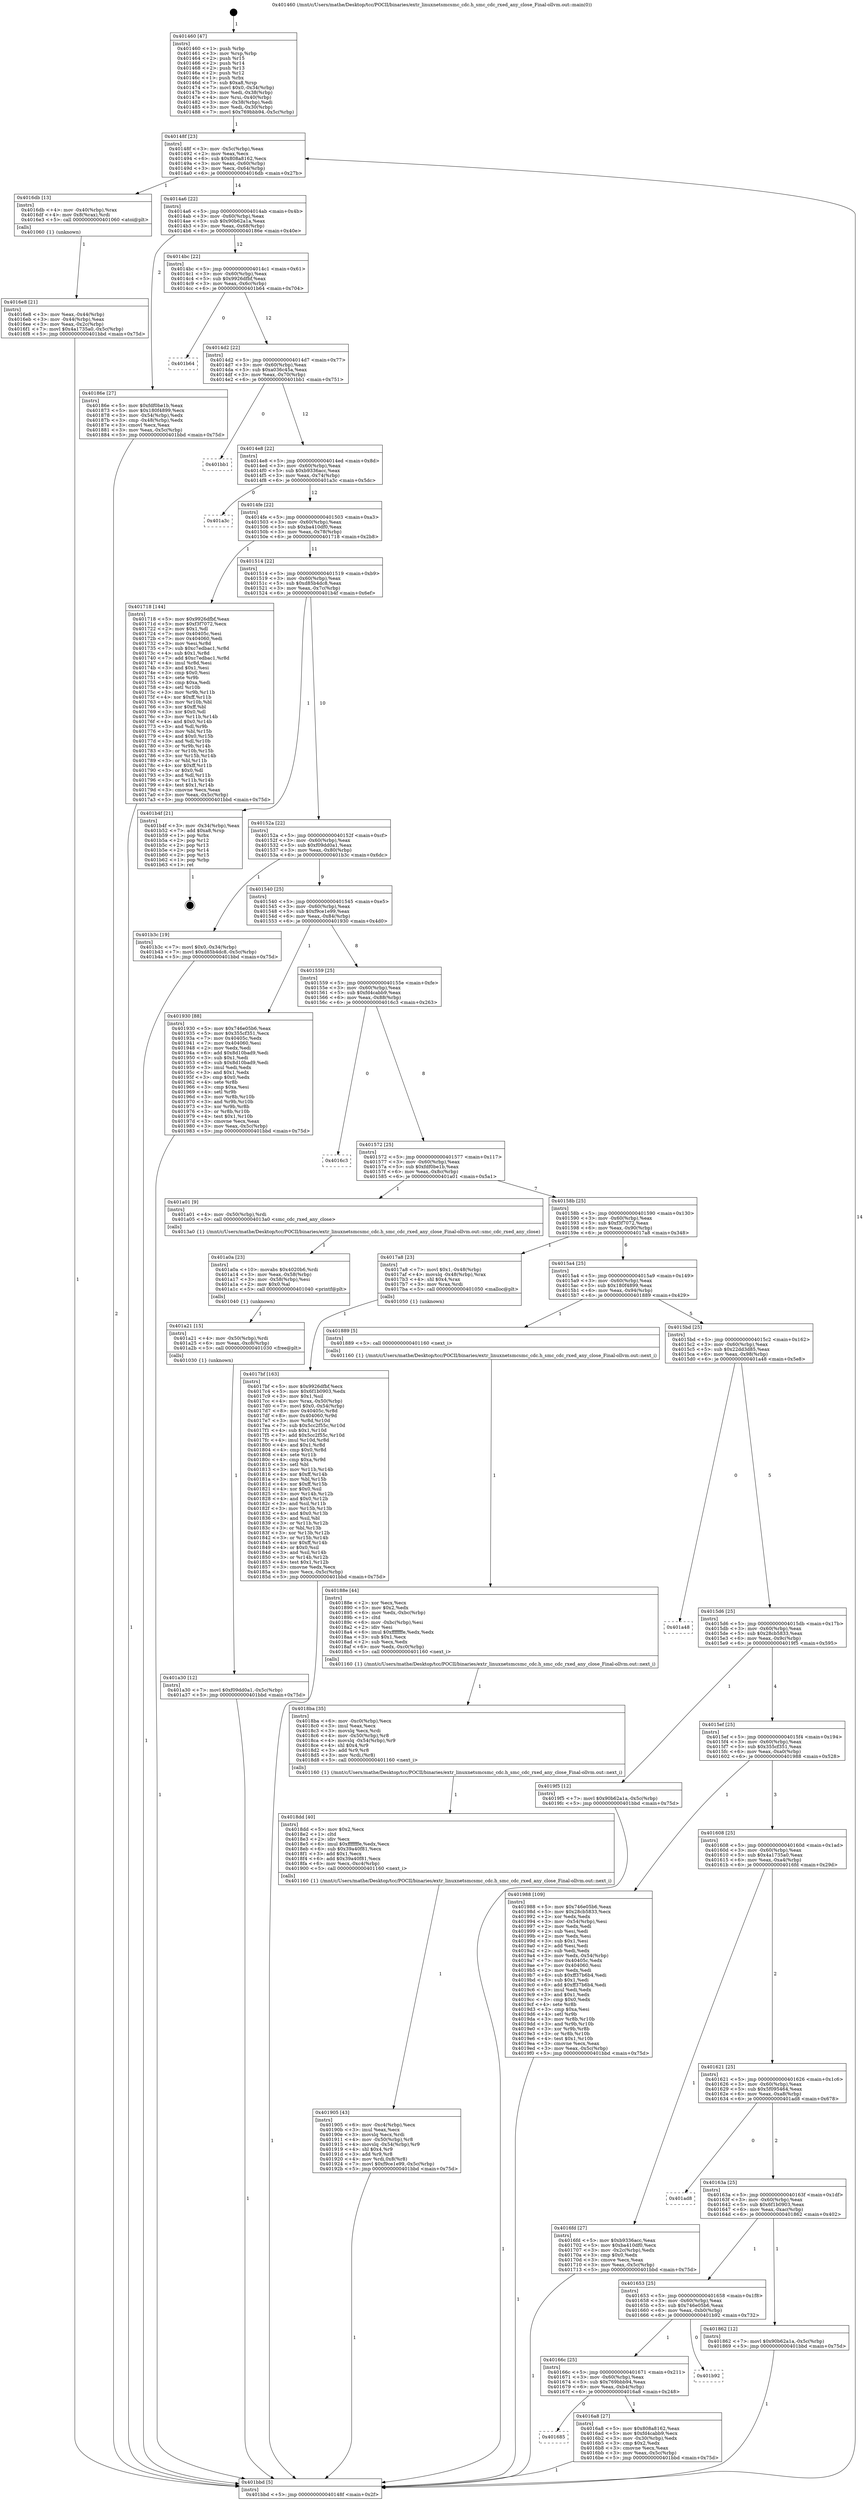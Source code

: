 digraph "0x401460" {
  label = "0x401460 (/mnt/c/Users/mathe/Desktop/tcc/POCII/binaries/extr_linuxnetsmcsmc_cdc.h_smc_cdc_rxed_any_close_Final-ollvm.out::main(0))"
  labelloc = "t"
  node[shape=record]

  Entry [label="",width=0.3,height=0.3,shape=circle,fillcolor=black,style=filled]
  "0x40148f" [label="{
     0x40148f [23]\l
     | [instrs]\l
     &nbsp;&nbsp;0x40148f \<+3\>: mov -0x5c(%rbp),%eax\l
     &nbsp;&nbsp;0x401492 \<+2\>: mov %eax,%ecx\l
     &nbsp;&nbsp;0x401494 \<+6\>: sub $0x808a8162,%ecx\l
     &nbsp;&nbsp;0x40149a \<+3\>: mov %eax,-0x60(%rbp)\l
     &nbsp;&nbsp;0x40149d \<+3\>: mov %ecx,-0x64(%rbp)\l
     &nbsp;&nbsp;0x4014a0 \<+6\>: je 00000000004016db \<main+0x27b\>\l
  }"]
  "0x4016db" [label="{
     0x4016db [13]\l
     | [instrs]\l
     &nbsp;&nbsp;0x4016db \<+4\>: mov -0x40(%rbp),%rax\l
     &nbsp;&nbsp;0x4016df \<+4\>: mov 0x8(%rax),%rdi\l
     &nbsp;&nbsp;0x4016e3 \<+5\>: call 0000000000401060 \<atoi@plt\>\l
     | [calls]\l
     &nbsp;&nbsp;0x401060 \{1\} (unknown)\l
  }"]
  "0x4014a6" [label="{
     0x4014a6 [22]\l
     | [instrs]\l
     &nbsp;&nbsp;0x4014a6 \<+5\>: jmp 00000000004014ab \<main+0x4b\>\l
     &nbsp;&nbsp;0x4014ab \<+3\>: mov -0x60(%rbp),%eax\l
     &nbsp;&nbsp;0x4014ae \<+5\>: sub $0x90b62a1a,%eax\l
     &nbsp;&nbsp;0x4014b3 \<+3\>: mov %eax,-0x68(%rbp)\l
     &nbsp;&nbsp;0x4014b6 \<+6\>: je 000000000040186e \<main+0x40e\>\l
  }"]
  Exit [label="",width=0.3,height=0.3,shape=circle,fillcolor=black,style=filled,peripheries=2]
  "0x40186e" [label="{
     0x40186e [27]\l
     | [instrs]\l
     &nbsp;&nbsp;0x40186e \<+5\>: mov $0xfdf0be1b,%eax\l
     &nbsp;&nbsp;0x401873 \<+5\>: mov $0x180f4899,%ecx\l
     &nbsp;&nbsp;0x401878 \<+3\>: mov -0x54(%rbp),%edx\l
     &nbsp;&nbsp;0x40187b \<+3\>: cmp -0x48(%rbp),%edx\l
     &nbsp;&nbsp;0x40187e \<+3\>: cmovl %ecx,%eax\l
     &nbsp;&nbsp;0x401881 \<+3\>: mov %eax,-0x5c(%rbp)\l
     &nbsp;&nbsp;0x401884 \<+5\>: jmp 0000000000401bbd \<main+0x75d\>\l
  }"]
  "0x4014bc" [label="{
     0x4014bc [22]\l
     | [instrs]\l
     &nbsp;&nbsp;0x4014bc \<+5\>: jmp 00000000004014c1 \<main+0x61\>\l
     &nbsp;&nbsp;0x4014c1 \<+3\>: mov -0x60(%rbp),%eax\l
     &nbsp;&nbsp;0x4014c4 \<+5\>: sub $0x9926dfbf,%eax\l
     &nbsp;&nbsp;0x4014c9 \<+3\>: mov %eax,-0x6c(%rbp)\l
     &nbsp;&nbsp;0x4014cc \<+6\>: je 0000000000401b64 \<main+0x704\>\l
  }"]
  "0x401a30" [label="{
     0x401a30 [12]\l
     | [instrs]\l
     &nbsp;&nbsp;0x401a30 \<+7\>: movl $0xf09dd0a1,-0x5c(%rbp)\l
     &nbsp;&nbsp;0x401a37 \<+5\>: jmp 0000000000401bbd \<main+0x75d\>\l
  }"]
  "0x401b64" [label="{
     0x401b64\l
  }", style=dashed]
  "0x4014d2" [label="{
     0x4014d2 [22]\l
     | [instrs]\l
     &nbsp;&nbsp;0x4014d2 \<+5\>: jmp 00000000004014d7 \<main+0x77\>\l
     &nbsp;&nbsp;0x4014d7 \<+3\>: mov -0x60(%rbp),%eax\l
     &nbsp;&nbsp;0x4014da \<+5\>: sub $0xa036c45a,%eax\l
     &nbsp;&nbsp;0x4014df \<+3\>: mov %eax,-0x70(%rbp)\l
     &nbsp;&nbsp;0x4014e2 \<+6\>: je 0000000000401bb1 \<main+0x751\>\l
  }"]
  "0x401a21" [label="{
     0x401a21 [15]\l
     | [instrs]\l
     &nbsp;&nbsp;0x401a21 \<+4\>: mov -0x50(%rbp),%rdi\l
     &nbsp;&nbsp;0x401a25 \<+6\>: mov %eax,-0xc8(%rbp)\l
     &nbsp;&nbsp;0x401a2b \<+5\>: call 0000000000401030 \<free@plt\>\l
     | [calls]\l
     &nbsp;&nbsp;0x401030 \{1\} (unknown)\l
  }"]
  "0x401bb1" [label="{
     0x401bb1\l
  }", style=dashed]
  "0x4014e8" [label="{
     0x4014e8 [22]\l
     | [instrs]\l
     &nbsp;&nbsp;0x4014e8 \<+5\>: jmp 00000000004014ed \<main+0x8d\>\l
     &nbsp;&nbsp;0x4014ed \<+3\>: mov -0x60(%rbp),%eax\l
     &nbsp;&nbsp;0x4014f0 \<+5\>: sub $0xb9336acc,%eax\l
     &nbsp;&nbsp;0x4014f5 \<+3\>: mov %eax,-0x74(%rbp)\l
     &nbsp;&nbsp;0x4014f8 \<+6\>: je 0000000000401a3c \<main+0x5dc\>\l
  }"]
  "0x401a0a" [label="{
     0x401a0a [23]\l
     | [instrs]\l
     &nbsp;&nbsp;0x401a0a \<+10\>: movabs $0x4020b6,%rdi\l
     &nbsp;&nbsp;0x401a14 \<+3\>: mov %eax,-0x58(%rbp)\l
     &nbsp;&nbsp;0x401a17 \<+3\>: mov -0x58(%rbp),%esi\l
     &nbsp;&nbsp;0x401a1a \<+2\>: mov $0x0,%al\l
     &nbsp;&nbsp;0x401a1c \<+5\>: call 0000000000401040 \<printf@plt\>\l
     | [calls]\l
     &nbsp;&nbsp;0x401040 \{1\} (unknown)\l
  }"]
  "0x401a3c" [label="{
     0x401a3c\l
  }", style=dashed]
  "0x4014fe" [label="{
     0x4014fe [22]\l
     | [instrs]\l
     &nbsp;&nbsp;0x4014fe \<+5\>: jmp 0000000000401503 \<main+0xa3\>\l
     &nbsp;&nbsp;0x401503 \<+3\>: mov -0x60(%rbp),%eax\l
     &nbsp;&nbsp;0x401506 \<+5\>: sub $0xba410df0,%eax\l
     &nbsp;&nbsp;0x40150b \<+3\>: mov %eax,-0x78(%rbp)\l
     &nbsp;&nbsp;0x40150e \<+6\>: je 0000000000401718 \<main+0x2b8\>\l
  }"]
  "0x401905" [label="{
     0x401905 [43]\l
     | [instrs]\l
     &nbsp;&nbsp;0x401905 \<+6\>: mov -0xc4(%rbp),%ecx\l
     &nbsp;&nbsp;0x40190b \<+3\>: imul %eax,%ecx\l
     &nbsp;&nbsp;0x40190e \<+3\>: movslq %ecx,%rdi\l
     &nbsp;&nbsp;0x401911 \<+4\>: mov -0x50(%rbp),%r8\l
     &nbsp;&nbsp;0x401915 \<+4\>: movslq -0x54(%rbp),%r9\l
     &nbsp;&nbsp;0x401919 \<+4\>: shl $0x4,%r9\l
     &nbsp;&nbsp;0x40191d \<+3\>: add %r9,%r8\l
     &nbsp;&nbsp;0x401920 \<+4\>: mov %rdi,0x8(%r8)\l
     &nbsp;&nbsp;0x401924 \<+7\>: movl $0xf9ce1e99,-0x5c(%rbp)\l
     &nbsp;&nbsp;0x40192b \<+5\>: jmp 0000000000401bbd \<main+0x75d\>\l
  }"]
  "0x401718" [label="{
     0x401718 [144]\l
     | [instrs]\l
     &nbsp;&nbsp;0x401718 \<+5\>: mov $0x9926dfbf,%eax\l
     &nbsp;&nbsp;0x40171d \<+5\>: mov $0xf3f7072,%ecx\l
     &nbsp;&nbsp;0x401722 \<+2\>: mov $0x1,%dl\l
     &nbsp;&nbsp;0x401724 \<+7\>: mov 0x40405c,%esi\l
     &nbsp;&nbsp;0x40172b \<+7\>: mov 0x404060,%edi\l
     &nbsp;&nbsp;0x401732 \<+3\>: mov %esi,%r8d\l
     &nbsp;&nbsp;0x401735 \<+7\>: sub $0xc7edbac1,%r8d\l
     &nbsp;&nbsp;0x40173c \<+4\>: sub $0x1,%r8d\l
     &nbsp;&nbsp;0x401740 \<+7\>: add $0xc7edbac1,%r8d\l
     &nbsp;&nbsp;0x401747 \<+4\>: imul %r8d,%esi\l
     &nbsp;&nbsp;0x40174b \<+3\>: and $0x1,%esi\l
     &nbsp;&nbsp;0x40174e \<+3\>: cmp $0x0,%esi\l
     &nbsp;&nbsp;0x401751 \<+4\>: sete %r9b\l
     &nbsp;&nbsp;0x401755 \<+3\>: cmp $0xa,%edi\l
     &nbsp;&nbsp;0x401758 \<+4\>: setl %r10b\l
     &nbsp;&nbsp;0x40175c \<+3\>: mov %r9b,%r11b\l
     &nbsp;&nbsp;0x40175f \<+4\>: xor $0xff,%r11b\l
     &nbsp;&nbsp;0x401763 \<+3\>: mov %r10b,%bl\l
     &nbsp;&nbsp;0x401766 \<+3\>: xor $0xff,%bl\l
     &nbsp;&nbsp;0x401769 \<+3\>: xor $0x0,%dl\l
     &nbsp;&nbsp;0x40176c \<+3\>: mov %r11b,%r14b\l
     &nbsp;&nbsp;0x40176f \<+4\>: and $0x0,%r14b\l
     &nbsp;&nbsp;0x401773 \<+3\>: and %dl,%r9b\l
     &nbsp;&nbsp;0x401776 \<+3\>: mov %bl,%r15b\l
     &nbsp;&nbsp;0x401779 \<+4\>: and $0x0,%r15b\l
     &nbsp;&nbsp;0x40177d \<+3\>: and %dl,%r10b\l
     &nbsp;&nbsp;0x401780 \<+3\>: or %r9b,%r14b\l
     &nbsp;&nbsp;0x401783 \<+3\>: or %r10b,%r15b\l
     &nbsp;&nbsp;0x401786 \<+3\>: xor %r15b,%r14b\l
     &nbsp;&nbsp;0x401789 \<+3\>: or %bl,%r11b\l
     &nbsp;&nbsp;0x40178c \<+4\>: xor $0xff,%r11b\l
     &nbsp;&nbsp;0x401790 \<+3\>: or $0x0,%dl\l
     &nbsp;&nbsp;0x401793 \<+3\>: and %dl,%r11b\l
     &nbsp;&nbsp;0x401796 \<+3\>: or %r11b,%r14b\l
     &nbsp;&nbsp;0x401799 \<+4\>: test $0x1,%r14b\l
     &nbsp;&nbsp;0x40179d \<+3\>: cmovne %ecx,%eax\l
     &nbsp;&nbsp;0x4017a0 \<+3\>: mov %eax,-0x5c(%rbp)\l
     &nbsp;&nbsp;0x4017a3 \<+5\>: jmp 0000000000401bbd \<main+0x75d\>\l
  }"]
  "0x401514" [label="{
     0x401514 [22]\l
     | [instrs]\l
     &nbsp;&nbsp;0x401514 \<+5\>: jmp 0000000000401519 \<main+0xb9\>\l
     &nbsp;&nbsp;0x401519 \<+3\>: mov -0x60(%rbp),%eax\l
     &nbsp;&nbsp;0x40151c \<+5\>: sub $0xd85b4dc8,%eax\l
     &nbsp;&nbsp;0x401521 \<+3\>: mov %eax,-0x7c(%rbp)\l
     &nbsp;&nbsp;0x401524 \<+6\>: je 0000000000401b4f \<main+0x6ef\>\l
  }"]
  "0x4018dd" [label="{
     0x4018dd [40]\l
     | [instrs]\l
     &nbsp;&nbsp;0x4018dd \<+5\>: mov $0x2,%ecx\l
     &nbsp;&nbsp;0x4018e2 \<+1\>: cltd\l
     &nbsp;&nbsp;0x4018e3 \<+2\>: idiv %ecx\l
     &nbsp;&nbsp;0x4018e5 \<+6\>: imul $0xfffffffe,%edx,%ecx\l
     &nbsp;&nbsp;0x4018eb \<+6\>: sub $0x39a40f81,%ecx\l
     &nbsp;&nbsp;0x4018f1 \<+3\>: add $0x1,%ecx\l
     &nbsp;&nbsp;0x4018f4 \<+6\>: add $0x39a40f81,%ecx\l
     &nbsp;&nbsp;0x4018fa \<+6\>: mov %ecx,-0xc4(%rbp)\l
     &nbsp;&nbsp;0x401900 \<+5\>: call 0000000000401160 \<next_i\>\l
     | [calls]\l
     &nbsp;&nbsp;0x401160 \{1\} (/mnt/c/Users/mathe/Desktop/tcc/POCII/binaries/extr_linuxnetsmcsmc_cdc.h_smc_cdc_rxed_any_close_Final-ollvm.out::next_i)\l
  }"]
  "0x401b4f" [label="{
     0x401b4f [21]\l
     | [instrs]\l
     &nbsp;&nbsp;0x401b4f \<+3\>: mov -0x34(%rbp),%eax\l
     &nbsp;&nbsp;0x401b52 \<+7\>: add $0xa8,%rsp\l
     &nbsp;&nbsp;0x401b59 \<+1\>: pop %rbx\l
     &nbsp;&nbsp;0x401b5a \<+2\>: pop %r12\l
     &nbsp;&nbsp;0x401b5c \<+2\>: pop %r13\l
     &nbsp;&nbsp;0x401b5e \<+2\>: pop %r14\l
     &nbsp;&nbsp;0x401b60 \<+2\>: pop %r15\l
     &nbsp;&nbsp;0x401b62 \<+1\>: pop %rbp\l
     &nbsp;&nbsp;0x401b63 \<+1\>: ret\l
  }"]
  "0x40152a" [label="{
     0x40152a [22]\l
     | [instrs]\l
     &nbsp;&nbsp;0x40152a \<+5\>: jmp 000000000040152f \<main+0xcf\>\l
     &nbsp;&nbsp;0x40152f \<+3\>: mov -0x60(%rbp),%eax\l
     &nbsp;&nbsp;0x401532 \<+5\>: sub $0xf09dd0a1,%eax\l
     &nbsp;&nbsp;0x401537 \<+3\>: mov %eax,-0x80(%rbp)\l
     &nbsp;&nbsp;0x40153a \<+6\>: je 0000000000401b3c \<main+0x6dc\>\l
  }"]
  "0x4018ba" [label="{
     0x4018ba [35]\l
     | [instrs]\l
     &nbsp;&nbsp;0x4018ba \<+6\>: mov -0xc0(%rbp),%ecx\l
     &nbsp;&nbsp;0x4018c0 \<+3\>: imul %eax,%ecx\l
     &nbsp;&nbsp;0x4018c3 \<+3\>: movslq %ecx,%rdi\l
     &nbsp;&nbsp;0x4018c6 \<+4\>: mov -0x50(%rbp),%r8\l
     &nbsp;&nbsp;0x4018ca \<+4\>: movslq -0x54(%rbp),%r9\l
     &nbsp;&nbsp;0x4018ce \<+4\>: shl $0x4,%r9\l
     &nbsp;&nbsp;0x4018d2 \<+3\>: add %r9,%r8\l
     &nbsp;&nbsp;0x4018d5 \<+3\>: mov %rdi,(%r8)\l
     &nbsp;&nbsp;0x4018d8 \<+5\>: call 0000000000401160 \<next_i\>\l
     | [calls]\l
     &nbsp;&nbsp;0x401160 \{1\} (/mnt/c/Users/mathe/Desktop/tcc/POCII/binaries/extr_linuxnetsmcsmc_cdc.h_smc_cdc_rxed_any_close_Final-ollvm.out::next_i)\l
  }"]
  "0x401b3c" [label="{
     0x401b3c [19]\l
     | [instrs]\l
     &nbsp;&nbsp;0x401b3c \<+7\>: movl $0x0,-0x34(%rbp)\l
     &nbsp;&nbsp;0x401b43 \<+7\>: movl $0xd85b4dc8,-0x5c(%rbp)\l
     &nbsp;&nbsp;0x401b4a \<+5\>: jmp 0000000000401bbd \<main+0x75d\>\l
  }"]
  "0x401540" [label="{
     0x401540 [25]\l
     | [instrs]\l
     &nbsp;&nbsp;0x401540 \<+5\>: jmp 0000000000401545 \<main+0xe5\>\l
     &nbsp;&nbsp;0x401545 \<+3\>: mov -0x60(%rbp),%eax\l
     &nbsp;&nbsp;0x401548 \<+5\>: sub $0xf9ce1e99,%eax\l
     &nbsp;&nbsp;0x40154d \<+6\>: mov %eax,-0x84(%rbp)\l
     &nbsp;&nbsp;0x401553 \<+6\>: je 0000000000401930 \<main+0x4d0\>\l
  }"]
  "0x40188e" [label="{
     0x40188e [44]\l
     | [instrs]\l
     &nbsp;&nbsp;0x40188e \<+2\>: xor %ecx,%ecx\l
     &nbsp;&nbsp;0x401890 \<+5\>: mov $0x2,%edx\l
     &nbsp;&nbsp;0x401895 \<+6\>: mov %edx,-0xbc(%rbp)\l
     &nbsp;&nbsp;0x40189b \<+1\>: cltd\l
     &nbsp;&nbsp;0x40189c \<+6\>: mov -0xbc(%rbp),%esi\l
     &nbsp;&nbsp;0x4018a2 \<+2\>: idiv %esi\l
     &nbsp;&nbsp;0x4018a4 \<+6\>: imul $0xfffffffe,%edx,%edx\l
     &nbsp;&nbsp;0x4018aa \<+3\>: sub $0x1,%ecx\l
     &nbsp;&nbsp;0x4018ad \<+2\>: sub %ecx,%edx\l
     &nbsp;&nbsp;0x4018af \<+6\>: mov %edx,-0xc0(%rbp)\l
     &nbsp;&nbsp;0x4018b5 \<+5\>: call 0000000000401160 \<next_i\>\l
     | [calls]\l
     &nbsp;&nbsp;0x401160 \{1\} (/mnt/c/Users/mathe/Desktop/tcc/POCII/binaries/extr_linuxnetsmcsmc_cdc.h_smc_cdc_rxed_any_close_Final-ollvm.out::next_i)\l
  }"]
  "0x401930" [label="{
     0x401930 [88]\l
     | [instrs]\l
     &nbsp;&nbsp;0x401930 \<+5\>: mov $0x746e05b6,%eax\l
     &nbsp;&nbsp;0x401935 \<+5\>: mov $0x355cf351,%ecx\l
     &nbsp;&nbsp;0x40193a \<+7\>: mov 0x40405c,%edx\l
     &nbsp;&nbsp;0x401941 \<+7\>: mov 0x404060,%esi\l
     &nbsp;&nbsp;0x401948 \<+2\>: mov %edx,%edi\l
     &nbsp;&nbsp;0x40194a \<+6\>: add $0x8d10bad9,%edi\l
     &nbsp;&nbsp;0x401950 \<+3\>: sub $0x1,%edi\l
     &nbsp;&nbsp;0x401953 \<+6\>: sub $0x8d10bad9,%edi\l
     &nbsp;&nbsp;0x401959 \<+3\>: imul %edi,%edx\l
     &nbsp;&nbsp;0x40195c \<+3\>: and $0x1,%edx\l
     &nbsp;&nbsp;0x40195f \<+3\>: cmp $0x0,%edx\l
     &nbsp;&nbsp;0x401962 \<+4\>: sete %r8b\l
     &nbsp;&nbsp;0x401966 \<+3\>: cmp $0xa,%esi\l
     &nbsp;&nbsp;0x401969 \<+4\>: setl %r9b\l
     &nbsp;&nbsp;0x40196d \<+3\>: mov %r8b,%r10b\l
     &nbsp;&nbsp;0x401970 \<+3\>: and %r9b,%r10b\l
     &nbsp;&nbsp;0x401973 \<+3\>: xor %r9b,%r8b\l
     &nbsp;&nbsp;0x401976 \<+3\>: or %r8b,%r10b\l
     &nbsp;&nbsp;0x401979 \<+4\>: test $0x1,%r10b\l
     &nbsp;&nbsp;0x40197d \<+3\>: cmovne %ecx,%eax\l
     &nbsp;&nbsp;0x401980 \<+3\>: mov %eax,-0x5c(%rbp)\l
     &nbsp;&nbsp;0x401983 \<+5\>: jmp 0000000000401bbd \<main+0x75d\>\l
  }"]
  "0x401559" [label="{
     0x401559 [25]\l
     | [instrs]\l
     &nbsp;&nbsp;0x401559 \<+5\>: jmp 000000000040155e \<main+0xfe\>\l
     &nbsp;&nbsp;0x40155e \<+3\>: mov -0x60(%rbp),%eax\l
     &nbsp;&nbsp;0x401561 \<+5\>: sub $0xfd4cabb9,%eax\l
     &nbsp;&nbsp;0x401566 \<+6\>: mov %eax,-0x88(%rbp)\l
     &nbsp;&nbsp;0x40156c \<+6\>: je 00000000004016c3 \<main+0x263\>\l
  }"]
  "0x4017bf" [label="{
     0x4017bf [163]\l
     | [instrs]\l
     &nbsp;&nbsp;0x4017bf \<+5\>: mov $0x9926dfbf,%ecx\l
     &nbsp;&nbsp;0x4017c4 \<+5\>: mov $0x6f1b0903,%edx\l
     &nbsp;&nbsp;0x4017c9 \<+3\>: mov $0x1,%sil\l
     &nbsp;&nbsp;0x4017cc \<+4\>: mov %rax,-0x50(%rbp)\l
     &nbsp;&nbsp;0x4017d0 \<+7\>: movl $0x0,-0x54(%rbp)\l
     &nbsp;&nbsp;0x4017d7 \<+8\>: mov 0x40405c,%r8d\l
     &nbsp;&nbsp;0x4017df \<+8\>: mov 0x404060,%r9d\l
     &nbsp;&nbsp;0x4017e7 \<+3\>: mov %r8d,%r10d\l
     &nbsp;&nbsp;0x4017ea \<+7\>: sub $0x5cc2f55c,%r10d\l
     &nbsp;&nbsp;0x4017f1 \<+4\>: sub $0x1,%r10d\l
     &nbsp;&nbsp;0x4017f5 \<+7\>: add $0x5cc2f55c,%r10d\l
     &nbsp;&nbsp;0x4017fc \<+4\>: imul %r10d,%r8d\l
     &nbsp;&nbsp;0x401800 \<+4\>: and $0x1,%r8d\l
     &nbsp;&nbsp;0x401804 \<+4\>: cmp $0x0,%r8d\l
     &nbsp;&nbsp;0x401808 \<+4\>: sete %r11b\l
     &nbsp;&nbsp;0x40180c \<+4\>: cmp $0xa,%r9d\l
     &nbsp;&nbsp;0x401810 \<+3\>: setl %bl\l
     &nbsp;&nbsp;0x401813 \<+3\>: mov %r11b,%r14b\l
     &nbsp;&nbsp;0x401816 \<+4\>: xor $0xff,%r14b\l
     &nbsp;&nbsp;0x40181a \<+3\>: mov %bl,%r15b\l
     &nbsp;&nbsp;0x40181d \<+4\>: xor $0xff,%r15b\l
     &nbsp;&nbsp;0x401821 \<+4\>: xor $0x0,%sil\l
     &nbsp;&nbsp;0x401825 \<+3\>: mov %r14b,%r12b\l
     &nbsp;&nbsp;0x401828 \<+4\>: and $0x0,%r12b\l
     &nbsp;&nbsp;0x40182c \<+3\>: and %sil,%r11b\l
     &nbsp;&nbsp;0x40182f \<+3\>: mov %r15b,%r13b\l
     &nbsp;&nbsp;0x401832 \<+4\>: and $0x0,%r13b\l
     &nbsp;&nbsp;0x401836 \<+3\>: and %sil,%bl\l
     &nbsp;&nbsp;0x401839 \<+3\>: or %r11b,%r12b\l
     &nbsp;&nbsp;0x40183c \<+3\>: or %bl,%r13b\l
     &nbsp;&nbsp;0x40183f \<+3\>: xor %r13b,%r12b\l
     &nbsp;&nbsp;0x401842 \<+3\>: or %r15b,%r14b\l
     &nbsp;&nbsp;0x401845 \<+4\>: xor $0xff,%r14b\l
     &nbsp;&nbsp;0x401849 \<+4\>: or $0x0,%sil\l
     &nbsp;&nbsp;0x40184d \<+3\>: and %sil,%r14b\l
     &nbsp;&nbsp;0x401850 \<+3\>: or %r14b,%r12b\l
     &nbsp;&nbsp;0x401853 \<+4\>: test $0x1,%r12b\l
     &nbsp;&nbsp;0x401857 \<+3\>: cmovne %edx,%ecx\l
     &nbsp;&nbsp;0x40185a \<+3\>: mov %ecx,-0x5c(%rbp)\l
     &nbsp;&nbsp;0x40185d \<+5\>: jmp 0000000000401bbd \<main+0x75d\>\l
  }"]
  "0x4016c3" [label="{
     0x4016c3\l
  }", style=dashed]
  "0x401572" [label="{
     0x401572 [25]\l
     | [instrs]\l
     &nbsp;&nbsp;0x401572 \<+5\>: jmp 0000000000401577 \<main+0x117\>\l
     &nbsp;&nbsp;0x401577 \<+3\>: mov -0x60(%rbp),%eax\l
     &nbsp;&nbsp;0x40157a \<+5\>: sub $0xfdf0be1b,%eax\l
     &nbsp;&nbsp;0x40157f \<+6\>: mov %eax,-0x8c(%rbp)\l
     &nbsp;&nbsp;0x401585 \<+6\>: je 0000000000401a01 \<main+0x5a1\>\l
  }"]
  "0x4016e8" [label="{
     0x4016e8 [21]\l
     | [instrs]\l
     &nbsp;&nbsp;0x4016e8 \<+3\>: mov %eax,-0x44(%rbp)\l
     &nbsp;&nbsp;0x4016eb \<+3\>: mov -0x44(%rbp),%eax\l
     &nbsp;&nbsp;0x4016ee \<+3\>: mov %eax,-0x2c(%rbp)\l
     &nbsp;&nbsp;0x4016f1 \<+7\>: movl $0x4a1735a0,-0x5c(%rbp)\l
     &nbsp;&nbsp;0x4016f8 \<+5\>: jmp 0000000000401bbd \<main+0x75d\>\l
  }"]
  "0x401a01" [label="{
     0x401a01 [9]\l
     | [instrs]\l
     &nbsp;&nbsp;0x401a01 \<+4\>: mov -0x50(%rbp),%rdi\l
     &nbsp;&nbsp;0x401a05 \<+5\>: call 00000000004013a0 \<smc_cdc_rxed_any_close\>\l
     | [calls]\l
     &nbsp;&nbsp;0x4013a0 \{1\} (/mnt/c/Users/mathe/Desktop/tcc/POCII/binaries/extr_linuxnetsmcsmc_cdc.h_smc_cdc_rxed_any_close_Final-ollvm.out::smc_cdc_rxed_any_close)\l
  }"]
  "0x40158b" [label="{
     0x40158b [25]\l
     | [instrs]\l
     &nbsp;&nbsp;0x40158b \<+5\>: jmp 0000000000401590 \<main+0x130\>\l
     &nbsp;&nbsp;0x401590 \<+3\>: mov -0x60(%rbp),%eax\l
     &nbsp;&nbsp;0x401593 \<+5\>: sub $0xf3f7072,%eax\l
     &nbsp;&nbsp;0x401598 \<+6\>: mov %eax,-0x90(%rbp)\l
     &nbsp;&nbsp;0x40159e \<+6\>: je 00000000004017a8 \<main+0x348\>\l
  }"]
  "0x401460" [label="{
     0x401460 [47]\l
     | [instrs]\l
     &nbsp;&nbsp;0x401460 \<+1\>: push %rbp\l
     &nbsp;&nbsp;0x401461 \<+3\>: mov %rsp,%rbp\l
     &nbsp;&nbsp;0x401464 \<+2\>: push %r15\l
     &nbsp;&nbsp;0x401466 \<+2\>: push %r14\l
     &nbsp;&nbsp;0x401468 \<+2\>: push %r13\l
     &nbsp;&nbsp;0x40146a \<+2\>: push %r12\l
     &nbsp;&nbsp;0x40146c \<+1\>: push %rbx\l
     &nbsp;&nbsp;0x40146d \<+7\>: sub $0xa8,%rsp\l
     &nbsp;&nbsp;0x401474 \<+7\>: movl $0x0,-0x34(%rbp)\l
     &nbsp;&nbsp;0x40147b \<+3\>: mov %edi,-0x38(%rbp)\l
     &nbsp;&nbsp;0x40147e \<+4\>: mov %rsi,-0x40(%rbp)\l
     &nbsp;&nbsp;0x401482 \<+3\>: mov -0x38(%rbp),%edi\l
     &nbsp;&nbsp;0x401485 \<+3\>: mov %edi,-0x30(%rbp)\l
     &nbsp;&nbsp;0x401488 \<+7\>: movl $0x769bbb94,-0x5c(%rbp)\l
  }"]
  "0x4017a8" [label="{
     0x4017a8 [23]\l
     | [instrs]\l
     &nbsp;&nbsp;0x4017a8 \<+7\>: movl $0x1,-0x48(%rbp)\l
     &nbsp;&nbsp;0x4017af \<+4\>: movslq -0x48(%rbp),%rax\l
     &nbsp;&nbsp;0x4017b3 \<+4\>: shl $0x4,%rax\l
     &nbsp;&nbsp;0x4017b7 \<+3\>: mov %rax,%rdi\l
     &nbsp;&nbsp;0x4017ba \<+5\>: call 0000000000401050 \<malloc@plt\>\l
     | [calls]\l
     &nbsp;&nbsp;0x401050 \{1\} (unknown)\l
  }"]
  "0x4015a4" [label="{
     0x4015a4 [25]\l
     | [instrs]\l
     &nbsp;&nbsp;0x4015a4 \<+5\>: jmp 00000000004015a9 \<main+0x149\>\l
     &nbsp;&nbsp;0x4015a9 \<+3\>: mov -0x60(%rbp),%eax\l
     &nbsp;&nbsp;0x4015ac \<+5\>: sub $0x180f4899,%eax\l
     &nbsp;&nbsp;0x4015b1 \<+6\>: mov %eax,-0x94(%rbp)\l
     &nbsp;&nbsp;0x4015b7 \<+6\>: je 0000000000401889 \<main+0x429\>\l
  }"]
  "0x401bbd" [label="{
     0x401bbd [5]\l
     | [instrs]\l
     &nbsp;&nbsp;0x401bbd \<+5\>: jmp 000000000040148f \<main+0x2f\>\l
  }"]
  "0x401889" [label="{
     0x401889 [5]\l
     | [instrs]\l
     &nbsp;&nbsp;0x401889 \<+5\>: call 0000000000401160 \<next_i\>\l
     | [calls]\l
     &nbsp;&nbsp;0x401160 \{1\} (/mnt/c/Users/mathe/Desktop/tcc/POCII/binaries/extr_linuxnetsmcsmc_cdc.h_smc_cdc_rxed_any_close_Final-ollvm.out::next_i)\l
  }"]
  "0x4015bd" [label="{
     0x4015bd [25]\l
     | [instrs]\l
     &nbsp;&nbsp;0x4015bd \<+5\>: jmp 00000000004015c2 \<main+0x162\>\l
     &nbsp;&nbsp;0x4015c2 \<+3\>: mov -0x60(%rbp),%eax\l
     &nbsp;&nbsp;0x4015c5 \<+5\>: sub $0x22dd3d85,%eax\l
     &nbsp;&nbsp;0x4015ca \<+6\>: mov %eax,-0x98(%rbp)\l
     &nbsp;&nbsp;0x4015d0 \<+6\>: je 0000000000401a48 \<main+0x5e8\>\l
  }"]
  "0x401685" [label="{
     0x401685\l
  }", style=dashed]
  "0x401a48" [label="{
     0x401a48\l
  }", style=dashed]
  "0x4015d6" [label="{
     0x4015d6 [25]\l
     | [instrs]\l
     &nbsp;&nbsp;0x4015d6 \<+5\>: jmp 00000000004015db \<main+0x17b\>\l
     &nbsp;&nbsp;0x4015db \<+3\>: mov -0x60(%rbp),%eax\l
     &nbsp;&nbsp;0x4015de \<+5\>: sub $0x28cb5833,%eax\l
     &nbsp;&nbsp;0x4015e3 \<+6\>: mov %eax,-0x9c(%rbp)\l
     &nbsp;&nbsp;0x4015e9 \<+6\>: je 00000000004019f5 \<main+0x595\>\l
  }"]
  "0x4016a8" [label="{
     0x4016a8 [27]\l
     | [instrs]\l
     &nbsp;&nbsp;0x4016a8 \<+5\>: mov $0x808a8162,%eax\l
     &nbsp;&nbsp;0x4016ad \<+5\>: mov $0xfd4cabb9,%ecx\l
     &nbsp;&nbsp;0x4016b2 \<+3\>: mov -0x30(%rbp),%edx\l
     &nbsp;&nbsp;0x4016b5 \<+3\>: cmp $0x2,%edx\l
     &nbsp;&nbsp;0x4016b8 \<+3\>: cmovne %ecx,%eax\l
     &nbsp;&nbsp;0x4016bb \<+3\>: mov %eax,-0x5c(%rbp)\l
     &nbsp;&nbsp;0x4016be \<+5\>: jmp 0000000000401bbd \<main+0x75d\>\l
  }"]
  "0x4019f5" [label="{
     0x4019f5 [12]\l
     | [instrs]\l
     &nbsp;&nbsp;0x4019f5 \<+7\>: movl $0x90b62a1a,-0x5c(%rbp)\l
     &nbsp;&nbsp;0x4019fc \<+5\>: jmp 0000000000401bbd \<main+0x75d\>\l
  }"]
  "0x4015ef" [label="{
     0x4015ef [25]\l
     | [instrs]\l
     &nbsp;&nbsp;0x4015ef \<+5\>: jmp 00000000004015f4 \<main+0x194\>\l
     &nbsp;&nbsp;0x4015f4 \<+3\>: mov -0x60(%rbp),%eax\l
     &nbsp;&nbsp;0x4015f7 \<+5\>: sub $0x355cf351,%eax\l
     &nbsp;&nbsp;0x4015fc \<+6\>: mov %eax,-0xa0(%rbp)\l
     &nbsp;&nbsp;0x401602 \<+6\>: je 0000000000401988 \<main+0x528\>\l
  }"]
  "0x40166c" [label="{
     0x40166c [25]\l
     | [instrs]\l
     &nbsp;&nbsp;0x40166c \<+5\>: jmp 0000000000401671 \<main+0x211\>\l
     &nbsp;&nbsp;0x401671 \<+3\>: mov -0x60(%rbp),%eax\l
     &nbsp;&nbsp;0x401674 \<+5\>: sub $0x769bbb94,%eax\l
     &nbsp;&nbsp;0x401679 \<+6\>: mov %eax,-0xb4(%rbp)\l
     &nbsp;&nbsp;0x40167f \<+6\>: je 00000000004016a8 \<main+0x248\>\l
  }"]
  "0x401988" [label="{
     0x401988 [109]\l
     | [instrs]\l
     &nbsp;&nbsp;0x401988 \<+5\>: mov $0x746e05b6,%eax\l
     &nbsp;&nbsp;0x40198d \<+5\>: mov $0x28cb5833,%ecx\l
     &nbsp;&nbsp;0x401992 \<+2\>: xor %edx,%edx\l
     &nbsp;&nbsp;0x401994 \<+3\>: mov -0x54(%rbp),%esi\l
     &nbsp;&nbsp;0x401997 \<+2\>: mov %edx,%edi\l
     &nbsp;&nbsp;0x401999 \<+2\>: sub %esi,%edi\l
     &nbsp;&nbsp;0x40199b \<+2\>: mov %edx,%esi\l
     &nbsp;&nbsp;0x40199d \<+3\>: sub $0x1,%esi\l
     &nbsp;&nbsp;0x4019a0 \<+2\>: add %esi,%edi\l
     &nbsp;&nbsp;0x4019a2 \<+2\>: sub %edi,%edx\l
     &nbsp;&nbsp;0x4019a4 \<+3\>: mov %edx,-0x54(%rbp)\l
     &nbsp;&nbsp;0x4019a7 \<+7\>: mov 0x40405c,%edx\l
     &nbsp;&nbsp;0x4019ae \<+7\>: mov 0x404060,%esi\l
     &nbsp;&nbsp;0x4019b5 \<+2\>: mov %edx,%edi\l
     &nbsp;&nbsp;0x4019b7 \<+6\>: sub $0xff37b6b4,%edi\l
     &nbsp;&nbsp;0x4019bd \<+3\>: sub $0x1,%edi\l
     &nbsp;&nbsp;0x4019c0 \<+6\>: add $0xff37b6b4,%edi\l
     &nbsp;&nbsp;0x4019c6 \<+3\>: imul %edi,%edx\l
     &nbsp;&nbsp;0x4019c9 \<+3\>: and $0x1,%edx\l
     &nbsp;&nbsp;0x4019cc \<+3\>: cmp $0x0,%edx\l
     &nbsp;&nbsp;0x4019cf \<+4\>: sete %r8b\l
     &nbsp;&nbsp;0x4019d3 \<+3\>: cmp $0xa,%esi\l
     &nbsp;&nbsp;0x4019d6 \<+4\>: setl %r9b\l
     &nbsp;&nbsp;0x4019da \<+3\>: mov %r8b,%r10b\l
     &nbsp;&nbsp;0x4019dd \<+3\>: and %r9b,%r10b\l
     &nbsp;&nbsp;0x4019e0 \<+3\>: xor %r9b,%r8b\l
     &nbsp;&nbsp;0x4019e3 \<+3\>: or %r8b,%r10b\l
     &nbsp;&nbsp;0x4019e6 \<+4\>: test $0x1,%r10b\l
     &nbsp;&nbsp;0x4019ea \<+3\>: cmovne %ecx,%eax\l
     &nbsp;&nbsp;0x4019ed \<+3\>: mov %eax,-0x5c(%rbp)\l
     &nbsp;&nbsp;0x4019f0 \<+5\>: jmp 0000000000401bbd \<main+0x75d\>\l
  }"]
  "0x401608" [label="{
     0x401608 [25]\l
     | [instrs]\l
     &nbsp;&nbsp;0x401608 \<+5\>: jmp 000000000040160d \<main+0x1ad\>\l
     &nbsp;&nbsp;0x40160d \<+3\>: mov -0x60(%rbp),%eax\l
     &nbsp;&nbsp;0x401610 \<+5\>: sub $0x4a1735a0,%eax\l
     &nbsp;&nbsp;0x401615 \<+6\>: mov %eax,-0xa4(%rbp)\l
     &nbsp;&nbsp;0x40161b \<+6\>: je 00000000004016fd \<main+0x29d\>\l
  }"]
  "0x401b92" [label="{
     0x401b92\l
  }", style=dashed]
  "0x4016fd" [label="{
     0x4016fd [27]\l
     | [instrs]\l
     &nbsp;&nbsp;0x4016fd \<+5\>: mov $0xb9336acc,%eax\l
     &nbsp;&nbsp;0x401702 \<+5\>: mov $0xba410df0,%ecx\l
     &nbsp;&nbsp;0x401707 \<+3\>: mov -0x2c(%rbp),%edx\l
     &nbsp;&nbsp;0x40170a \<+3\>: cmp $0x0,%edx\l
     &nbsp;&nbsp;0x40170d \<+3\>: cmove %ecx,%eax\l
     &nbsp;&nbsp;0x401710 \<+3\>: mov %eax,-0x5c(%rbp)\l
     &nbsp;&nbsp;0x401713 \<+5\>: jmp 0000000000401bbd \<main+0x75d\>\l
  }"]
  "0x401621" [label="{
     0x401621 [25]\l
     | [instrs]\l
     &nbsp;&nbsp;0x401621 \<+5\>: jmp 0000000000401626 \<main+0x1c6\>\l
     &nbsp;&nbsp;0x401626 \<+3\>: mov -0x60(%rbp),%eax\l
     &nbsp;&nbsp;0x401629 \<+5\>: sub $0x5f095464,%eax\l
     &nbsp;&nbsp;0x40162e \<+6\>: mov %eax,-0xa8(%rbp)\l
     &nbsp;&nbsp;0x401634 \<+6\>: je 0000000000401ad8 \<main+0x678\>\l
  }"]
  "0x401653" [label="{
     0x401653 [25]\l
     | [instrs]\l
     &nbsp;&nbsp;0x401653 \<+5\>: jmp 0000000000401658 \<main+0x1f8\>\l
     &nbsp;&nbsp;0x401658 \<+3\>: mov -0x60(%rbp),%eax\l
     &nbsp;&nbsp;0x40165b \<+5\>: sub $0x746e05b6,%eax\l
     &nbsp;&nbsp;0x401660 \<+6\>: mov %eax,-0xb0(%rbp)\l
     &nbsp;&nbsp;0x401666 \<+6\>: je 0000000000401b92 \<main+0x732\>\l
  }"]
  "0x401ad8" [label="{
     0x401ad8\l
  }", style=dashed]
  "0x40163a" [label="{
     0x40163a [25]\l
     | [instrs]\l
     &nbsp;&nbsp;0x40163a \<+5\>: jmp 000000000040163f \<main+0x1df\>\l
     &nbsp;&nbsp;0x40163f \<+3\>: mov -0x60(%rbp),%eax\l
     &nbsp;&nbsp;0x401642 \<+5\>: sub $0x6f1b0903,%eax\l
     &nbsp;&nbsp;0x401647 \<+6\>: mov %eax,-0xac(%rbp)\l
     &nbsp;&nbsp;0x40164d \<+6\>: je 0000000000401862 \<main+0x402\>\l
  }"]
  "0x401862" [label="{
     0x401862 [12]\l
     | [instrs]\l
     &nbsp;&nbsp;0x401862 \<+7\>: movl $0x90b62a1a,-0x5c(%rbp)\l
     &nbsp;&nbsp;0x401869 \<+5\>: jmp 0000000000401bbd \<main+0x75d\>\l
  }"]
  Entry -> "0x401460" [label=" 1"]
  "0x40148f" -> "0x4016db" [label=" 1"]
  "0x40148f" -> "0x4014a6" [label=" 14"]
  "0x401b4f" -> Exit [label=" 1"]
  "0x4014a6" -> "0x40186e" [label=" 2"]
  "0x4014a6" -> "0x4014bc" [label=" 12"]
  "0x401b3c" -> "0x401bbd" [label=" 1"]
  "0x4014bc" -> "0x401b64" [label=" 0"]
  "0x4014bc" -> "0x4014d2" [label=" 12"]
  "0x401a30" -> "0x401bbd" [label=" 1"]
  "0x4014d2" -> "0x401bb1" [label=" 0"]
  "0x4014d2" -> "0x4014e8" [label=" 12"]
  "0x401a21" -> "0x401a30" [label=" 1"]
  "0x4014e8" -> "0x401a3c" [label=" 0"]
  "0x4014e8" -> "0x4014fe" [label=" 12"]
  "0x401a0a" -> "0x401a21" [label=" 1"]
  "0x4014fe" -> "0x401718" [label=" 1"]
  "0x4014fe" -> "0x401514" [label=" 11"]
  "0x401a01" -> "0x401a0a" [label=" 1"]
  "0x401514" -> "0x401b4f" [label=" 1"]
  "0x401514" -> "0x40152a" [label=" 10"]
  "0x4019f5" -> "0x401bbd" [label=" 1"]
  "0x40152a" -> "0x401b3c" [label=" 1"]
  "0x40152a" -> "0x401540" [label=" 9"]
  "0x401988" -> "0x401bbd" [label=" 1"]
  "0x401540" -> "0x401930" [label=" 1"]
  "0x401540" -> "0x401559" [label=" 8"]
  "0x401930" -> "0x401bbd" [label=" 1"]
  "0x401559" -> "0x4016c3" [label=" 0"]
  "0x401559" -> "0x401572" [label=" 8"]
  "0x401905" -> "0x401bbd" [label=" 1"]
  "0x401572" -> "0x401a01" [label=" 1"]
  "0x401572" -> "0x40158b" [label=" 7"]
  "0x4018dd" -> "0x401905" [label=" 1"]
  "0x40158b" -> "0x4017a8" [label=" 1"]
  "0x40158b" -> "0x4015a4" [label=" 6"]
  "0x4018ba" -> "0x4018dd" [label=" 1"]
  "0x4015a4" -> "0x401889" [label=" 1"]
  "0x4015a4" -> "0x4015bd" [label=" 5"]
  "0x40188e" -> "0x4018ba" [label=" 1"]
  "0x4015bd" -> "0x401a48" [label=" 0"]
  "0x4015bd" -> "0x4015d6" [label=" 5"]
  "0x401889" -> "0x40188e" [label=" 1"]
  "0x4015d6" -> "0x4019f5" [label=" 1"]
  "0x4015d6" -> "0x4015ef" [label=" 4"]
  "0x40186e" -> "0x401bbd" [label=" 2"]
  "0x4015ef" -> "0x401988" [label=" 1"]
  "0x4015ef" -> "0x401608" [label=" 3"]
  "0x4017bf" -> "0x401bbd" [label=" 1"]
  "0x401608" -> "0x4016fd" [label=" 1"]
  "0x401608" -> "0x401621" [label=" 2"]
  "0x4017a8" -> "0x4017bf" [label=" 1"]
  "0x401621" -> "0x401ad8" [label=" 0"]
  "0x401621" -> "0x40163a" [label=" 2"]
  "0x4016fd" -> "0x401bbd" [label=" 1"]
  "0x40163a" -> "0x401862" [label=" 1"]
  "0x40163a" -> "0x401653" [label=" 1"]
  "0x401718" -> "0x401bbd" [label=" 1"]
  "0x401653" -> "0x401b92" [label=" 0"]
  "0x401653" -> "0x40166c" [label=" 1"]
  "0x401862" -> "0x401bbd" [label=" 1"]
  "0x40166c" -> "0x4016a8" [label=" 1"]
  "0x40166c" -> "0x401685" [label=" 0"]
  "0x4016a8" -> "0x401bbd" [label=" 1"]
  "0x401460" -> "0x40148f" [label=" 1"]
  "0x401bbd" -> "0x40148f" [label=" 14"]
  "0x4016db" -> "0x4016e8" [label=" 1"]
  "0x4016e8" -> "0x401bbd" [label=" 1"]
}
